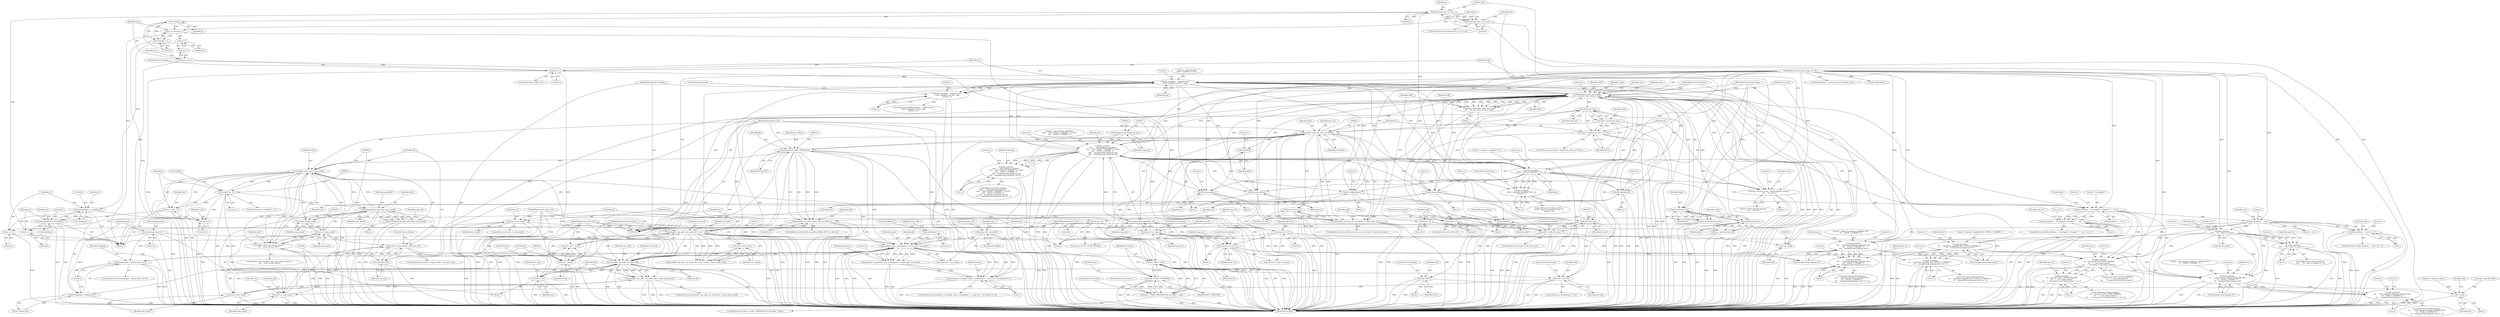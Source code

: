 digraph "0_file_445c8fb0ebff85195be94cd9f7e1df89cade5c7f_1@API" {
"1000435" [label="(Call,memcmp(\"gnu\", p, 3))"];
"1000425" [label="(Call,p += 4)"];
"1000419" [label="(Call,memcpy(&len, p, sizeof(len)))"];
"1000464" [label="(Call,memcpy(&len, p, sizeof(len)))"];
"1000462" [label="(Call,p++)"];
"1000453" [label="(Call,p += strlen(p) + 1)"];
"1000456" [label="(Call,strlen(p))"];
"1000435" [label="(Call,memcmp(\"gnu\", p, 3))"];
"1000412" [label="(Call,*p = cbuf + 1)"];
"1000405" [label="(Call,cbuf[0] == 'A')"];
"1000389" [label="(Call,read(fd, cbuf, (size_t)xcap_sizeof))"];
"1000356" [label="(Call,lseek(fd, xsh_offset, SEEK_SET))"];
"1000229" [label="(Call,pread(fd, xsh_addr, xsh_sizeof, off))"];
"1000195" [label="(Call,pread(fd, name, sizeof(name) - 1, name_off + xsh_name))"];
"1000165" [label="(Call,pread(fd, xsh_addr, xsh_sizeof, off + size * strtab))"];
"1000113" [label="(MethodParameterIn,int fd)"];
"1000147" [label="(Call,size != xsh_sizeof)"];
"1000116" [label="(MethodParameterIn,size_t size)"];
"1000114" [label="(MethodParameterIn,off_t off)"];
"1000171" [label="(Call,size * strtab)"];
"1000120" [label="(MethodParameterIn,int strtab)"];
"1000288" [label="(Call,pread(fd, nbuf, xsh_size, xsh_offset))"];
"1000273" [label="(Call,nbuf = malloc(xsh_size))"];
"1000275" [label="(Call,malloc(xsh_size))"];
"1000318" [label="(Call,donote(ms, nbuf, (size_t)noff,\n\t\t\t\t    xsh_size, clazz, swap, 4, flags))"];
"1000485" [label="(Call,file_printf(ms, \", unknown gnu\"\n\t\t\t\t\t\t\" capability tag %d\", tag))"];
"1000520" [label="(Call,file_printf(ms,\n\t\t\t\t\t    \", with unknown capability \"\n\t\t\t\t\t    \"0x%\" INT64_T_FORMAT \"x = 0x%\"\n\t\t\t\t\t    INT64_T_FORMAT \"x\",\n\t\t\t\t\t    (unsigned long long)xcap_tag,\n\t\t\t\t\t    (unsigned long long)xcap_val))"];
"1000443" [label="(Call,file_printf(ms,\n\t\t\t\t\t\t\", unknown capability %.3s\", p))"];
"1000110" [label="(MethodParameterIn,struct magic_set *ms)"];
"1000523" [label="(Call,(unsigned long long)xcap_tag)"];
"1000526" [label="(Call,(unsigned long long)xcap_val)"];
"1000513" [label="(Call,cap_sf1 |= xcap_val)"];
"1000141" [label="(Call,cap_sf1 = 0)"];
"1000508" [label="(Call,cap_hw1 |= xcap_val)"];
"1000137" [label="(Call,cap_hw1 = 0)"];
"1000479" [label="(Call,tag != 1)"];
"1000459" [label="(Call,tag = *p++)"];
"1000321" [label="(Call,(size_t)noff)"];
"1000310" [label="(Call,noff >= (off_t)xsh_size)"];
"1000330" [label="(Call,noff == 0)"];
"1000316" [label="(Call,noff = donote(ms, nbuf, (size_t)noff,\n\t\t\t\t    xsh_size, clazz, swap, 4, flags))"];
"1000304" [label="(Call,noff = 0)"];
"1000312" [label="(Call,(off_t)xsh_size)"];
"1000293" [label="(Call,(ssize_t)xsh_size)"];
"1000111" [label="(MethodParameterIn,int clazz)"];
"1000475" [label="(Call,getu32(swap, len))"];
"1000430" [label="(Call,getu32(swap, len))"];
"1000112" [label="(MethodParameterIn,int swap)"];
"1000118" [label="(MethodParameterIn,int *flags)"];
"1000383" [label="(Call,(off_t)xsh_size)"];
"1000261" [label="(Call,xsh_offset > fsize)"];
"1000258" [label="(Call,fsize != SIZE_UNKNOWN)"];
"1000117" [label="(MethodParameterIn,off_t fsize)"];
"1000213" [label="(Call,name[namesize] = '\0')"];
"1000198" [label="(Call,sizeof(name) - 1)"];
"1000183" [label="(Call,name_off = xsh_offset)"];
"1000234" [label="(Call,(ssize_t)xsh_sizeof)"];
"1000174" [label="(Call,(ssize_t)xsh_sizeof)"];
"1000243" [label="(Call,off += size)"];
"1000498" [label="(Call,memcpy(xcap_addr, cbuf, xcap_sizeof))"];
"1000395" [label="(Call,(ssize_t)xcap_sizeof)"];
"1000392" [label="(Call,(size_t)xcap_sizeof)"];
"1000434" [label="(Call,memcmp(\"gnu\", p, 3) != 0)"];
"1000208" [label="(Call,file_badread(ms))"];
"1000238" [label="(Call,file_badread(ms))"];
"1000279" [label="(Call,file_error(ms, errno, \"Cannot allocate memory\"\n \t\t\t\t    \" for note\"))"];
"1000297" [label="(Call,file_badread(ms))"];
"1000272" [label="(Call,(nbuf = malloc(xsh_size)) == NULL)"];
"1000582" [label="(Call,cdp = NULL)"];
"1000629" [label="(Call,++cdp)"];
"1000192" [label="(Call,(namesize = pread(fd, name, sizeof(name) - 1, name_off + xsh_name)) == -1)"];
"1000193" [label="(Call,namesize = pread(fd, name, sizeof(name) - 1, name_off + xsh_name))"];
"1000219" [label="(Call,strcmp(name, \".debug_info\") == 0)"];
"1000220" [label="(Call,strcmp(name, \".debug_info\"))"];
"1000228" [label="(Call,pread(fd, xsh_addr, xsh_sizeof, off) < (ssize_t)xsh_sizeof)"];
"1000257" [label="(Call,fsize != SIZE_UNKNOWN && xsh_offset > fsize)"];
"1000355" [label="(Call,lseek(fd, xsh_offset, SEEK_SET) == (off_t)-1)"];
"1000388" [label="(Call,read(fd, cbuf, (size_t)xcap_sizeof) !=\n\t\t\t\t    (ssize_t)xcap_sizeof)"];
"1000470" [label="(Call,p += 4)"];
"1000455" [label="(Call,strlen(p) + 1)"];
"1000414" [label="(Call,cbuf + 1)"];
"1000379" [label="(Call,(coff += xcap_sizeof) > (off_t)xsh_size)"];
"1000380" [label="(Call,coff += xcap_sizeof)"];
"1000496" [label="(Call,(void)memcpy(xcap_addr, cbuf, xcap_sizeof))"];
"1000287" [label="(Call,pread(fd, nbuf, xsh_size, xsh_offset) < (ssize_t)xsh_size)"];
"1000539" [label="(Call,coff = xsh_size)"];
"1000299" [label="(Call,free(nbuf))"];
"1000334" [label="(Call,free(nbuf))"];
"1000365" [label="(Call,file_badseek(ms))"];
"1000399" [label="(Call,file_badread(ms))"];
"1000428" [label="(Call,len = getu32(swap, len))"];
"1000473" [label="(Call,len = getu32(swap, len))"];
"1000484" [label="(Call,file_printf(ms, \", unknown gnu\"\n\t\t\t\t\t\t\" capability tag %d\", tag)\n\t\t\t\t\t\t== -1)"];
"1000519" [label="(Call,file_printf(ms,\n\t\t\t\t\t    \", with unknown capability \"\n\t\t\t\t\t    \"0x%\" INT64_T_FORMAT \"x = 0x%\"\n\t\t\t\t\t    INT64_T_FORMAT \"x\",\n\t\t\t\t\t    (unsigned long long)xcap_tag,\n\t\t\t\t\t    (unsigned long long)xcap_val) == -1)"];
"1000548" [label="(Call,file_printf(ms, \", %sstripped\", stripped ? \"\" : \"not \"))"];
"1000547" [label="(Call,file_printf(ms, \", %sstripped\", stripped ? \"\" : \"not \") == -1)"];
"1000588" [label="(Call,file_printf(ms, \", uses\"))"];
"1000587" [label="(Call,file_printf(ms, \", uses\") == -1)"];
"1000613" [label="(Call,file_printf(ms,\n\t\t\t\t\t    \" %s\", cdp->cd_name))"];
"1000612" [label="(Call,file_printf(ms,\n\t\t\t\t\t    \" %s\", cdp->cd_name) == -1)"];
"1000635" [label="(Call,file_printf(ms,\n\t\t\t\t    \" unknown hardware capability 0x%\"\n\t\t\t\t    INT64_T_FORMAT \"x\",\n\t\t\t\t    (unsigned long long)cap_hw1))"];
"1000634" [label="(Call,file_printf(ms,\n\t\t\t\t    \" unknown hardware capability 0x%\"\n\t\t\t\t    INT64_T_FORMAT \"x\",\n\t\t\t\t    (unsigned long long)cap_hw1) == -1)"];
"1000671" [label="(Call,file_printf(ms,\n\t\t\t    (cap_sf1 & SF1_SUNW_FPKNWN)\n\t\t\t    ? \", uses frame pointer\"\n\t\t\t    : \", not known to use frame pointer\"))"];
"1000670" [label="(Call,file_printf(ms,\n\t\t\t    (cap_sf1 & SF1_SUNW_FPKNWN)\n\t\t\t    ? \", uses frame pointer\"\n\t\t\t    : \", not known to use frame pointer\") == -1)"];
"1000691" [label="(Call,file_printf(ms,\n\t\t\t    \", with unknown software capability 0x%\"\n\t\t\t    INT64_T_FORMAT \"x\",\n\t\t\t    (unsigned long long)cap_sf1))"];
"1000690" [label="(Call,file_printf(ms,\n\t\t\t    \", with unknown software capability 0x%\"\n\t\t\t    INT64_T_FORMAT \"x\",\n\t\t\t    (unsigned long long)cap_sf1) == -1)"];
"1000650" [label="(Call,file_printf(ms,\n\t\t\t    \" hardware capability 0x%\" INT64_T_FORMAT \"x\",\n\t\t\t    (unsigned long long)cap_hw1))"];
"1000649" [label="(Call,file_printf(ms,\n\t\t\t    \" hardware capability 0x%\" INT64_T_FORMAT \"x\",\n\t\t\t    (unsigned long long)cap_hw1) == -1)"];
"1000442" [label="(Call,file_printf(ms,\n\t\t\t\t\t\t\", unknown capability %.3s\", p)\n\t\t\t\t\t\t== -1)"];
"1000498" [label="(Call,memcpy(xcap_addr, cbuf, xcap_sizeof))"];
"1000195" [label="(Call,pread(fd, name, sizeof(name) - 1, name_off + xsh_name))"];
"1000479" [label="(Call,tag != 1)"];
"1000110" [label="(MethodParameterIn,struct magic_set *ms)"];
"1000641" [label="(Call,-1)"];
"1000435" [label="(Call,memcmp(\"gnu\", p, 3))"];
"1000234" [label="(Call,(ssize_t)xsh_sizeof)"];
"1000489" [label="(Call,-1)"];
"1000314" [label="(Identifier,xsh_size)"];
"1000585" [label="(ControlStructure,break;)"];
"1000198" [label="(Call,sizeof(name) - 1)"];
"1000176" [label="(Identifier,xsh_sizeof)"];
"1000546" [label="(ControlStructure,if (file_printf(ms, \", %sstripped\", stripped ? \"\" : \"not \") == -1))"];
"1000355" [label="(Call,lseek(fd, xsh_offset, SEEK_SET) == (off_t)-1)"];
"1000587" [label="(Call,file_printf(ms, \", uses\") == -1)"];
"1000692" [label="(Identifier,ms)"];
"1000427" [label="(Literal,4)"];
"1000243" [label="(Call,off += size)"];
"1000534" [label="(ControlStructure,if (nbadcap++ > 2))"];
"1000549" [label="(Identifier,ms)"];
"1000463" [label="(Identifier,p)"];
"1000309" [label="(ControlStructure,if (noff >= (off_t)xsh_size))"];
"1000222" [label="(Literal,\".debug_info\")"];
"1000279" [label="(Call,file_error(ms, errno, \"Cannot allocate memory\"\n \t\t\t\t    \" for note\"))"];
"1000561" [label="(Identifier,cap_hw1)"];
"1000651" [label="(Identifier,ms)"];
"1000147" [label="(Call,size != xsh_sizeof)"];
"1000148" [label="(Identifier,size)"];
"1000690" [label="(Call,file_printf(ms,\n\t\t\t    \", with unknown software capability 0x%\"\n\t\t\t    INT64_T_FORMAT \"x\",\n\t\t\t    (unsigned long long)cap_sf1) == -1)"];
"1000510" [label="(Identifier,xcap_val)"];
"1000529" [label="(Call,-1)"];
"1000304" [label="(Call,noff = 0)"];
"1000286" [label="(ControlStructure,if (pread(fd, nbuf, xsh_size, xsh_offset) < (ssize_t)xsh_size))"];
"1000455" [label="(Call,strlen(p) + 1)"];
"1000652" [label="(Literal,\" hardware capability 0x%\" INT64_T_FORMAT \"x\")"];
"1000273" [label="(Call,nbuf = malloc(xsh_size))"];
"1000472" [label="(Literal,4)"];
"1000149" [label="(Identifier,xsh_sizeof)"];
"1000370" [label="(Call,coff = 0)"];
"1000392" [label="(Call,(size_t)xcap_sizeof)"];
"1000191" [label="(ControlStructure,if ((namesize = pread(fd, name, sizeof(name) - 1, name_off + xsh_name)) == -1))"];
"1000478" [label="(ControlStructure,if (tag != 1))"];
"1000277" [label="(Identifier,NULL)"];
"1000232" [label="(Identifier,xsh_sizeof)"];
"1000218" [label="(ControlStructure,if (strcmp(name, \".debug_info\") == 0))"];
"1000380" [label="(Call,coff += xcap_sizeof)"];
"1000164" [label="(Call,pread(fd, xsh_addr, xsh_sizeof, off + size * strtab) < (ssize_t)xsh_sizeof)"];
"1000672" [label="(Identifier,ms)"];
"1000324" [label="(Identifier,xsh_size)"];
"1000645" [label="(Literal,1)"];
"1000629" [label="(Call,++cdp)"];
"1000539" [label="(Call,coff = xsh_size)"];
"1000238" [label="(Call,file_badread(ms))"];
"1000420" [label="(Call,&len)"];
"1000369" [label="(Literal,1)"];
"1000184" [label="(Identifier,name_off)"];
"1000426" [label="(Identifier,p)"];
"1000416" [label="(Literal,1)"];
"1000453" [label="(Call,p += strlen(p) + 1)"];
"1000138" [label="(Identifier,cap_hw1)"];
"1000425" [label="(Call,p += 4)"];
"1000477" [label="(Identifier,len)"];
"1000381" [label="(Identifier,coff)"];
"1000590" [label="(Literal,\", uses\")"];
"1000185" [label="(Identifier,xsh_offset)"];
"1000354" [label="(ControlStructure,if (lseek(fd, xsh_offset, SEEK_SET) == (off_t)-1))"];
"1000556" [label="(Literal,1)"];
"1000541" [label="(Identifier,xsh_size)"];
"1000656" [label="(Call,-1)"];
"1000310" [label="(Call,noff >= (off_t)xsh_size)"];
"1000298" [label="(Identifier,ms)"];
"1000202" [label="(Call,name_off + xsh_name)"];
"1000566" [label="(Block,)"];
"1000550" [label="(Literal,\", %sstripped\")"];
"1000437" [label="(Identifier,p)"];
"1000205" [label="(Call,-1)"];
"1000605" [label="(Call,cap_hw1 & cdp->cd_mask)"];
"1000391" [label="(Identifier,cbuf)"];
"1000679" [label="(Call,-1)"];
"1000501" [label="(Identifier,xcap_sizeof)"];
"1000669" [label="(ControlStructure,if (file_printf(ms,\n\t\t\t    (cap_sf1 & SF1_SUNW_FPKNWN)\n\t\t\t    ? \", uses frame pointer\"\n\t\t\t    : \", not known to use frame pointer\") == -1))"];
"1000445" [label="(Literal,\", unknown capability %.3s\")"];
"1000704" [label="(MethodReturn,RET)"];
"1000257" [label="(Call,fsize != SIZE_UNKNOWN && xsh_offset > fsize)"];
"1000461" [label="(Call,*p++)"];
"1000385" [label="(Identifier,xsh_size)"];
"1000697" [label="(Call,-1)"];
"1000167" [label="(Identifier,xsh_addr)"];
"1000422" [label="(Identifier,p)"];
"1000431" [label="(Identifier,swap)"];
"1000225" [label="(Identifier,stripped)"];
"1000438" [label="(Literal,3)"];
"1000196" [label="(Identifier,fd)"];
"1000665" [label="(Call,cap_sf1 & SF1_SUNW_FPUSED)"];
"1000219" [label="(Call,strcmp(name, \".debug_info\") == 0)"];
"1000271" [label="(ControlStructure,if ((nbuf = malloc(xsh_size)) == NULL))"];
"1000194" [label="(Identifier,namesize)"];
"1000263" [label="(Identifier,fsize)"];
"1000603" [label="(Block,)"];
"1000388" [label="(Call,read(fd, cbuf, (size_t)xcap_sizeof) !=\n\t\t\t\t    (ssize_t)xcap_sizeof)"];
"1000436" [label="(Literal,\"gnu\")"];
"1000457" [label="(Identifier,p)"];
"1000458" [label="(Literal,1)"];
"1000397" [label="(Identifier,xcap_sizeof)"];
"1000262" [label="(Identifier,xsh_offset)"];
"1000275" [label="(Call,malloc(xsh_size))"];
"1000406" [label="(Call,cbuf[0])"];
"1000154" [label="(Identifier,ms)"];
"1000320" [label="(Identifier,nbuf)"];
"1000316" [label="(Call,noff = donote(ms, nbuf, (size_t)noff,\n\t\t\t\t    xsh_size, clazz, swap, 4, flags))"];
"1000530" [label="(Literal,1)"];
"1000551" [label="(Call,stripped ? \"\" : \"not \")"];
"1000331" [label="(Identifier,noff)"];
"1000509" [label="(Identifier,cap_hw1)"];
"1000496" [label="(Call,(void)memcpy(xcap_addr, cbuf, xcap_sizeof))"];
"1000360" [label="(Call,(off_t)-1)"];
"1000508" [label="(Call,cap_hw1 |= xcap_val)"];
"1000522" [label="(Literal,\", with unknown capability \"\n\t\t\t\t\t    \"0x%\" INT64_T_FORMAT \"x = 0x%\"\n\t\t\t\t\t    INT64_T_FORMAT \"x\")"];
"1000326" [label="(Identifier,swap)"];
"1000433" [label="(ControlStructure,if (memcmp(\"gnu\", p, 3) != 0))"];
"1000623" [label="(Literal,1)"];
"1000359" [label="(Identifier,SEEK_SET)"];
"1000168" [label="(Identifier,xsh_sizeof)"];
"1000673" [label="(Call,(cap_sf1 & SF1_SUNW_FPKNWN)\n\t\t\t    ? \", uses frame pointer\"\n\t\t\t    : \", not known to use frame pointer\")"];
"1000220" [label="(Call,strcmp(name, \".debug_info\"))"];
"1000474" [label="(Identifier,len)"];
"1000533" [label="(Literal,1)"];
"1000227" [label="(ControlStructure,if (pread(fd, xsh_addr, xsh_sizeof, off) < (ssize_t)xsh_sizeof))"];
"1000526" [label="(Call,(unsigned long long)xcap_val)"];
"1000315" [label="(ControlStructure,break;)"];
"1000514" [label="(Identifier,cap_sf1)"];
"1000139" [label="(Literal,0)"];
"1000620" [label="(Literal,1)"];
"1000203" [label="(Identifier,name_off)"];
"1000297" [label="(Call,file_badread(ms))"];
"1000612" [label="(Call,file_printf(ms,\n\t\t\t\t\t    \" %s\", cdp->cd_name) == -1)"];
"1000685" [label="(Identifier,cap_sf1)"];
"1000192" [label="(Call,(namesize = pread(fd, name, sizeof(name) - 1, name_off + xsh_name)) == -1)"];
"1000332" [label="(Literal,0)"];
"1000614" [label="(Identifier,ms)"];
"1000153" [label="(Call,file_printf(ms, \", corrupted section header size\"))"];
"1000611" [label="(ControlStructure,if (file_printf(ms,\n\t\t\t\t\t    \" %s\", cdp->cd_name) == -1))"];
"1000282" [label="(Literal,\"Cannot allocate memory\"\n \t\t\t\t    \" for note\")"];
"1000475" [label="(Call,getu32(swap, len))"];
"1000582" [label="(Call,cdp = NULL)"];
"1000494" [label="(ControlStructure,break;)"];
"1000266" [label="(ControlStructure,break;)"];
"1000483" [label="(ControlStructure,if (file_printf(ms, \", unknown gnu\"\n\t\t\t\t\t\t\" capability tag %d\", tag)\n\t\t\t\t\t\t== -1))"];
"1000308" [label="(Block,)"];
"1000214" [label="(Call,name[namesize])"];
"1000410" [label="(Block,)"];
"1000117" [label="(MethodParameterIn,off_t fsize)"];
"1000166" [label="(Identifier,fd)"];
"1000523" [label="(Call,(unsigned long long)xcap_tag)"];
"1000300" [label="(Identifier,nbuf)"];
"1000379" [label="(Call,(coff += xcap_sizeof) > (off_t)xsh_size)"];
"1000208" [label="(Call,file_badread(ms))"];
"1000428" [label="(Call,len = getu32(swap, len))"];
"1000330" [label="(Call,noff == 0)"];
"1000394" [label="(Identifier,xcap_sizeof)"];
"1000670" [label="(Call,file_printf(ms,\n\t\t\t    (cap_sf1 & SF1_SUNW_FPKNWN)\n\t\t\t    ? \", uses frame pointer\"\n\t\t\t    : \", not known to use frame pointer\") == -1)"];
"1000114" [label="(MethodParameterIn,off_t off)"];
"1000336" [label="(ControlStructure,break;)"];
"1000303" [label="(Literal,1)"];
"1000515" [label="(Identifier,xcap_val)"];
"1000642" [label="(Literal,1)"];
"1000452" [label="(ControlStructure,break;)"];
"1000454" [label="(Identifier,p)"];
"1000174" [label="(Call,(ssize_t)xsh_sizeof)"];
"1000660" [label="(Literal,1)"];
"1000448" [label="(Literal,1)"];
"1000680" [label="(Literal,1)"];
"1000366" [label="(Identifier,ms)"];
"1000173" [label="(Identifier,strtab)"];
"1000287" [label="(Call,pread(fd, nbuf, xsh_size, xsh_offset) < (ssize_t)xsh_size)"];
"1000400" [label="(Identifier,ms)"];
"1000414" [label="(Call,cbuf + 1)"];
"1000583" [label="(Identifier,cdp)"];
"1000276" [label="(Identifier,xsh_size)"];
"1000633" [label="(ControlStructure,if (file_printf(ms,\n\t\t\t\t    \" unknown hardware capability 0x%\"\n\t\t\t\t    INT64_T_FORMAT \"x\",\n\t\t\t\t    (unsigned long long)cap_hw1) == -1))"];
"1000172" [label="(Identifier,size)"];
"1000430" [label="(Call,getu32(swap, len))"];
"1000615" [label="(Literal,\" %s\")"];
"1000649" [label="(Call,file_printf(ms,\n\t\t\t    \" hardware capability 0x%\" INT64_T_FORMAT \"x\",\n\t\t\t    (unsigned long long)cap_hw1) == -1)"];
"1000116" [label="(MethodParameterIn,size_t size)"];
"1000334" [label="(Call,free(nbuf))"];
"1000407" [label="(Identifier,cbuf)"];
"1000212" [label="(Literal,1)"];
"1000490" [label="(Literal,1)"];
"1000689" [label="(ControlStructure,if (file_printf(ms,\n\t\t\t    \", with unknown software capability 0x%\"\n\t\t\t    INT64_T_FORMAT \"x\",\n\t\t\t    (unsigned long long)cap_sf1) == -1))"];
"1000485" [label="(Call,file_printf(ms, \", unknown gnu\"\n\t\t\t\t\t\t\" capability tag %d\", tag))"];
"1000311" [label="(Identifier,noff)"];
"1000595" [label="(Literal,1)"];
"1000446" [label="(Identifier,p)"];
"1000559" [label="(Literal,1)"];
"1000193" [label="(Call,namesize = pread(fd, name, sizeof(name) - 1, name_off + xsh_name))"];
"1000588" [label="(Call,file_printf(ms, \", uses\"))"];
"1000520" [label="(Call,file_printf(ms,\n\t\t\t\t\t    \", with unknown capability \"\n\t\t\t\t\t    \"0x%\" INT64_T_FORMAT \"x = 0x%\"\n\t\t\t\t\t    INT64_T_FORMAT \"x\",\n\t\t\t\t\t    (unsigned long long)xcap_tag,\n\t\t\t\t\t    (unsigned long long)xcap_val))"];
"1000434" [label="(Call,memcmp(\"gnu\", p, 3) != 0)"];
"1000636" [label="(Identifier,ms)"];
"1000239" [label="(Identifier,ms)"];
"1000319" [label="(Identifier,ms)"];
"1000429" [label="(Identifier,len)"];
"1000503" [label="(Identifier,xcap_tag)"];
"1000111" [label="(MethodParameterIn,int clazz)"];
"1000269" [label="(Block,)"];
"1000456" [label="(Call,strlen(p))"];
"1000441" [label="(ControlStructure,if (file_printf(ms,\n\t\t\t\t\t\t\", unknown capability %.3s\", p)\n\t\t\t\t\t\t== -1))"];
"1000484" [label="(Call,file_printf(ms, \", unknown gnu\"\n\t\t\t\t\t\t\" capability tag %d\", tag)\n\t\t\t\t\t\t== -1)"];
"1000295" [label="(Identifier,xsh_size)"];
"1000333" [label="(ControlStructure,break;)"];
"1000278" [label="(Block,)"];
"1000383" [label="(Call,(off_t)xsh_size)"];
"1000481" [label="(Literal,1)"];
"1000650" [label="(Call,file_printf(ms,\n\t\t\t    \" hardware capability 0x%\" INT64_T_FORMAT \"x\",\n\t\t\t    (unsigned long long)cap_hw1))"];
"1000555" [label="(Call,-1)"];
"1000206" [label="(Literal,1)"];
"1000597" [label="(Identifier,cdp)"];
"1000228" [label="(Call,pread(fd, xsh_addr, xsh_sizeof, off) < (ssize_t)xsh_sizeof)"];
"1000236" [label="(Identifier,xsh_sizeof)"];
"1000451" [label="(Literal,1)"];
"1000701" [label="(Literal,1)"];
"1000473" [label="(Call,len = getu32(swap, len))"];
"1000335" [label="(Identifier,nbuf)"];
"1000274" [label="(Identifier,nbuf)"];
"1000112" [label="(MethodParameterIn,int swap)"];
"1000221" [label="(Identifier,name)"];
"1000325" [label="(Identifier,clazz)"];
"1000209" [label="(Identifier,ms)"];
"1000197" [label="(Identifier,name)"];
"1000662" [label="(Identifier,cap_sf1)"];
"1000468" [label="(Call,sizeof(len))"];
"1000244" [label="(Identifier,off)"];
"1000229" [label="(Call,pread(fd, xsh_addr, xsh_sizeof, off))"];
"1000487" [label="(Literal,\", unknown gnu\"\n\t\t\t\t\t\t\" capability tag %d\")"];
"1000405" [label="(Call,cbuf[0] == 'A')"];
"1000398" [label="(Block,)"];
"1000625" [label="(Identifier,cap_hw1)"];
"1000272" [label="(Call,(nbuf = malloc(xsh_size)) == NULL)"];
"1000601" [label="(Identifier,cdp)"];
"1000389" [label="(Call,read(fd, cbuf, (size_t)xcap_sizeof))"];
"1000190" [label="(Block,)"];
"1000258" [label="(Call,fsize != SIZE_UNKNOWN)"];
"1000223" [label="(Literal,0)"];
"1000413" [label="(Identifier,p)"];
"1000693" [label="(Literal,\", with unknown software capability 0x%\"\n\t\t\t    INT64_T_FORMAT \"x\")"];
"1000495" [label="(ControlStructure,break;)"];
"1000183" [label="(Call,name_off = xsh_offset)"];
"1000329" [label="(ControlStructure,if (noff == 0))"];
"1000296" [label="(Block,)"];
"1000290" [label="(Identifier,nbuf)"];
"1000525" [label="(Identifier,xcap_tag)"];
"1000201" [label="(Literal,1)"];
"1000399" [label="(Call,file_badread(ms))"];
"1000299" [label="(Call,free(nbuf))"];
"1000657" [label="(Literal,1)"];
"1000259" [label="(Identifier,fsize)"];
"1000199" [label="(Call,sizeof(name))"];
"1000390" [label="(Identifier,fd)"];
"1000586" [label="(ControlStructure,if (file_printf(ms, \", uses\") == -1))"];
"1000493" [label="(Literal,1)"];
"1000648" [label="(ControlStructure,if (file_printf(ms,\n\t\t\t    \" hardware capability 0x%\" INT64_T_FORMAT \"x\",\n\t\t\t    (unsigned long long)cap_hw1) == -1))"];
"1000591" [label="(Call,-1)"];
"1000540" [label="(Identifier,coff)"];
"1000213" [label="(Call,name[namesize] = '\0')"];
"1000217" [label="(Literal,'\0')"];
"1000141" [label="(Call,cap_sf1 = 0)"];
"1000637" [label="(Literal,\" unknown hardware capability 0x%\"\n\t\t\t\t    INT64_T_FORMAT \"x\")"];
"1000364" [label="(Block,)"];
"1000288" [label="(Call,pread(fd, nbuf, xsh_size, xsh_offset))"];
"1000547" [label="(Call,file_printf(ms, \", %sstripped\", stripped ? \"\" : \"not \") == -1)"];
"1000519" [label="(Call,file_printf(ms,\n\t\t\t\t\t    \", with unknown capability \"\n\t\t\t\t\t    \"0x%\" INT64_T_FORMAT \"x = 0x%\"\n\t\t\t\t\t    INT64_T_FORMAT \"x\",\n\t\t\t\t\t    (unsigned long long)xcap_tag,\n\t\t\t\t\t    (unsigned long long)xcap_val) == -1)"];
"1000443" [label="(Call,file_printf(ms,\n\t\t\t\t\t\t\", unknown capability %.3s\", p))"];
"1000382" [label="(Identifier,xcap_sizeof)"];
"1000281" [label="(Identifier,errno)"];
"1000113" [label="(MethodParameterIn,int fd)"];
"1000178" [label="(Call,file_badread(ms))"];
"1000653" [label="(Call,(unsigned long long)cap_hw1)"];
"1000242" [label="(Literal,1)"];
"1000215" [label="(Identifier,name)"];
"1000378" [label="(ControlStructure,if ((coff += xcap_sizeof) > (off_t)xsh_size))"];
"1000137" [label="(Call,cap_hw1 = 0)"];
"1000423" [label="(Call,sizeof(len))"];
"1000528" [label="(Identifier,xcap_val)"];
"1000260" [label="(Identifier,SIZE_UNKNOWN)"];
"1000634" [label="(Call,file_printf(ms,\n\t\t\t\t    \" unknown hardware capability 0x%\"\n\t\t\t\t    INT64_T_FORMAT \"x\",\n\t\t\t\t    (unsigned long long)cap_hw1) == -1)"];
"1000694" [label="(Call,(unsigned long long)cap_sf1)"];
"1000419" [label="(Call,memcpy(&len, p, sizeof(len)))"];
"1000280" [label="(Identifier,ms)"];
"1000504" [label="(Block,)"];
"1000403" [label="(Literal,1)"];
"1000421" [label="(Identifier,len)"];
"1000321" [label="(Call,(size_t)noff)"];
"1000256" [label="(ControlStructure,if (fsize != SIZE_UNKNOWN && xsh_offset > fsize))"];
"1000285" [label="(Literal,1)"];
"1000387" [label="(ControlStructure,if (read(fd, cbuf, (size_t)xcap_sizeof) !=\n\t\t\t\t    (ssize_t)xcap_sizeof))"];
"1000447" [label="(Call,-1)"];
"1000165" [label="(Call,pread(fd, xsh_addr, xsh_sizeof, off + size * strtab))"];
"1000683" [label="(Literal,1)"];
"1000247" [label="(Identifier,xsh_type)"];
"1000207" [label="(Block,)"];
"1000289" [label="(Identifier,fd)"];
"1000121" [label="(Block,)"];
"1000616" [label="(Call,cdp->cd_name)"];
"1000476" [label="(Identifier,swap)"];
"1000584" [label="(Identifier,NULL)"];
"1000486" [label="(Identifier,ms)"];
"1000467" [label="(Identifier,p)"];
"1000439" [label="(Literal,0)"];
"1000442" [label="(Call,file_printf(ms,\n\t\t\t\t\t\t\", unknown capability %.3s\", p)\n\t\t\t\t\t\t== -1)"];
"1000516" [label="(ControlStructure,break;)"];
"1000415" [label="(Identifier,cbuf)"];
"1000146" [label="(ControlStructure,if (size != xsh_sizeof))"];
"1000357" [label="(Identifier,fd)"];
"1000356" [label="(Call,lseek(fd, xsh_offset, SEEK_SET))"];
"1000619" [label="(Call,-1)"];
"1000548" [label="(Call,file_printf(ms, \", %sstripped\", stripped ? \"\" : \"not \"))"];
"1000312" [label="(Call,(off_t)xsh_size)"];
"1000374" [label="(Block,)"];
"1000592" [label="(Literal,1)"];
"1000480" [label="(Identifier,tag)"];
"1000432" [label="(Identifier,len)"];
"1000328" [label="(Identifier,flags)"];
"1000488" [label="(Identifier,tag)"];
"1000613" [label="(Call,file_printf(ms,\n\t\t\t\t\t    \" %s\", cdp->cd_name))"];
"1000327" [label="(Literal,4)"];
"1000511" [label="(ControlStructure,break;)"];
"1000513" [label="(Call,cap_sf1 |= xcap_val)"];
"1000318" [label="(Call,donote(ms, nbuf, (size_t)noff,\n\t\t\t\t    xsh_size, clazz, swap, 4, flags))"];
"1000230" [label="(Identifier,fd)"];
"1000187" [label="(Identifier,num)"];
"1000703" [label="(Literal,0)"];
"1000233" [label="(Identifier,off)"];
"1000698" [label="(Literal,1)"];
"1000305" [label="(Identifier,noff)"];
"1000542" [label="(ControlStructure,break;)"];
"1000292" [label="(Identifier,xsh_offset)"];
"1000358" [label="(Identifier,xsh_offset)"];
"1000365" [label="(Call,file_badseek(ms))"];
"1000245" [label="(Identifier,size)"];
"1000171" [label="(Call,size * strtab)"];
"1000371" [label="(Identifier,coff)"];
"1000118" [label="(MethodParameterIn,int *flags)"];
"1000577" [label="(Call,cdp = cap_desc_386)"];
"1000465" [label="(Call,&len)"];
"1000261" [label="(Call,xsh_offset > fsize)"];
"1000470" [label="(Call,p += 4)"];
"1000630" [label="(Identifier,cdp)"];
"1000471" [label="(Identifier,p)"];
"1000120" [label="(MethodParameterIn,int strtab)"];
"1000500" [label="(Identifier,cbuf)"];
"1000638" [label="(Call,(unsigned long long)cap_hw1)"];
"1000143" [label="(Literal,0)"];
"1000409" [label="(Literal,'A')"];
"1000293" [label="(Call,(ssize_t)xsh_size)"];
"1000521" [label="(Identifier,ms)"];
"1000570" [label="(Call,cdp = cap_desc_sparc)"];
"1000306" [label="(Literal,0)"];
"1000444" [label="(Identifier,ms)"];
"1000464" [label="(Call,memcpy(&len, p, sizeof(len)))"];
"1000317" [label="(Identifier,noff)"];
"1000589" [label="(Identifier,ms)"];
"1000231" [label="(Identifier,xsh_addr)"];
"1000462" [label="(Call,p++)"];
"1000671" [label="(Call,file_printf(ms,\n\t\t\t    (cap_sf1 & SF1_SUNW_FPKNWN)\n\t\t\t    ? \", uses frame pointer\"\n\t\t\t    : \", not known to use frame pointer\"))"];
"1000291" [label="(Identifier,xsh_size)"];
"1000459" [label="(Call,tag = *p++)"];
"1000265" [label="(ControlStructure,continue;)"];
"1000412" [label="(Call,*p = cbuf + 1)"];
"1000169" [label="(Call,off + size * strtab)"];
"1000395" [label="(Call,(ssize_t)xcap_sizeof)"];
"1000404" [label="(ControlStructure,if (cbuf[0] == 'A'))"];
"1000386" [label="(ControlStructure,break;)"];
"1000323" [label="(Identifier,noff)"];
"1000466" [label="(Identifier,len)"];
"1000237" [label="(Block,)"];
"1000635" [label="(Call,file_printf(ms,\n\t\t\t\t    \" unknown hardware capability 0x%\"\n\t\t\t\t    INT64_T_FORMAT \"x\",\n\t\t\t\t    (unsigned long long)cap_hw1))"];
"1000691" [label="(Call,file_printf(ms,\n\t\t\t    \", with unknown software capability 0x%\"\n\t\t\t    INT64_T_FORMAT \"x\",\n\t\t\t    (unsigned long long)cap_sf1))"];
"1000142" [label="(Identifier,cap_sf1)"];
"1000518" [label="(ControlStructure,if (file_printf(ms,\n\t\t\t\t\t    \", with unknown capability \"\n\t\t\t\t\t    \"0x%\" INT64_T_FORMAT \"x = 0x%\"\n\t\t\t\t\t    INT64_T_FORMAT \"x\",\n\t\t\t\t\t    (unsigned long long)xcap_tag,\n\t\t\t\t\t    (unsigned long long)xcap_val) == -1))"];
"1000537" [label="(Identifier,nbadcap)"];
"1000460" [label="(Identifier,tag)"];
"1000499" [label="(Identifier,xcap_addr)"];
"1000435" -> "1000434"  [label="AST: "];
"1000435" -> "1000438"  [label="CFG: "];
"1000436" -> "1000435"  [label="AST: "];
"1000437" -> "1000435"  [label="AST: "];
"1000438" -> "1000435"  [label="AST: "];
"1000439" -> "1000435"  [label="CFG: "];
"1000435" -> "1000434"  [label="DDG: "];
"1000435" -> "1000434"  [label="DDG: "];
"1000435" -> "1000434"  [label="DDG: "];
"1000425" -> "1000435"  [label="DDG: "];
"1000435" -> "1000443"  [label="DDG: "];
"1000435" -> "1000456"  [label="DDG: "];
"1000425" -> "1000410"  [label="AST: "];
"1000425" -> "1000427"  [label="CFG: "];
"1000426" -> "1000425"  [label="AST: "];
"1000427" -> "1000425"  [label="AST: "];
"1000429" -> "1000425"  [label="CFG: "];
"1000419" -> "1000425"  [label="DDG: "];
"1000419" -> "1000410"  [label="AST: "];
"1000419" -> "1000423"  [label="CFG: "];
"1000420" -> "1000419"  [label="AST: "];
"1000422" -> "1000419"  [label="AST: "];
"1000423" -> "1000419"  [label="AST: "];
"1000426" -> "1000419"  [label="CFG: "];
"1000419" -> "1000704"  [label="DDG: "];
"1000419" -> "1000704"  [label="DDG: "];
"1000464" -> "1000419"  [label="DDG: "];
"1000412" -> "1000419"  [label="DDG: "];
"1000419" -> "1000464"  [label="DDG: "];
"1000464" -> "1000410"  [label="AST: "];
"1000464" -> "1000468"  [label="CFG: "];
"1000465" -> "1000464"  [label="AST: "];
"1000467" -> "1000464"  [label="AST: "];
"1000468" -> "1000464"  [label="AST: "];
"1000471" -> "1000464"  [label="CFG: "];
"1000464" -> "1000704"  [label="DDG: "];
"1000464" -> "1000704"  [label="DDG: "];
"1000462" -> "1000464"  [label="DDG: "];
"1000464" -> "1000470"  [label="DDG: "];
"1000462" -> "1000461"  [label="AST: "];
"1000462" -> "1000463"  [label="CFG: "];
"1000463" -> "1000462"  [label="AST: "];
"1000461" -> "1000462"  [label="CFG: "];
"1000453" -> "1000462"  [label="DDG: "];
"1000453" -> "1000410"  [label="AST: "];
"1000453" -> "1000455"  [label="CFG: "];
"1000454" -> "1000453"  [label="AST: "];
"1000455" -> "1000453"  [label="AST: "];
"1000460" -> "1000453"  [label="CFG: "];
"1000453" -> "1000704"  [label="DDG: "];
"1000456" -> "1000453"  [label="DDG: "];
"1000456" -> "1000455"  [label="AST: "];
"1000456" -> "1000457"  [label="CFG: "];
"1000457" -> "1000456"  [label="AST: "];
"1000458" -> "1000456"  [label="CFG: "];
"1000456" -> "1000455"  [label="DDG: "];
"1000412" -> "1000410"  [label="AST: "];
"1000412" -> "1000414"  [label="CFG: "];
"1000413" -> "1000412"  [label="AST: "];
"1000414" -> "1000412"  [label="AST: "];
"1000421" -> "1000412"  [label="CFG: "];
"1000412" -> "1000704"  [label="DDG: "];
"1000405" -> "1000412"  [label="DDG: "];
"1000389" -> "1000412"  [label="DDG: "];
"1000405" -> "1000404"  [label="AST: "];
"1000405" -> "1000409"  [label="CFG: "];
"1000406" -> "1000405"  [label="AST: "];
"1000409" -> "1000405"  [label="AST: "];
"1000413" -> "1000405"  [label="CFG: "];
"1000497" -> "1000405"  [label="CFG: "];
"1000405" -> "1000704"  [label="DDG: "];
"1000405" -> "1000704"  [label="DDG: "];
"1000405" -> "1000389"  [label="DDG: "];
"1000389" -> "1000405"  [label="DDG: "];
"1000405" -> "1000414"  [label="DDG: "];
"1000405" -> "1000498"  [label="DDG: "];
"1000389" -> "1000388"  [label="AST: "];
"1000389" -> "1000392"  [label="CFG: "];
"1000390" -> "1000389"  [label="AST: "];
"1000391" -> "1000389"  [label="AST: "];
"1000392" -> "1000389"  [label="AST: "];
"1000396" -> "1000389"  [label="CFG: "];
"1000389" -> "1000704"  [label="DDG: "];
"1000389" -> "1000704"  [label="DDG: "];
"1000389" -> "1000704"  [label="DDG: "];
"1000389" -> "1000195"  [label="DDG: "];
"1000389" -> "1000388"  [label="DDG: "];
"1000389" -> "1000388"  [label="DDG: "];
"1000389" -> "1000388"  [label="DDG: "];
"1000356" -> "1000389"  [label="DDG: "];
"1000229" -> "1000389"  [label="DDG: "];
"1000113" -> "1000389"  [label="DDG: "];
"1000498" -> "1000389"  [label="DDG: "];
"1000392" -> "1000389"  [label="DDG: "];
"1000389" -> "1000414"  [label="DDG: "];
"1000389" -> "1000498"  [label="DDG: "];
"1000356" -> "1000355"  [label="AST: "];
"1000356" -> "1000359"  [label="CFG: "];
"1000357" -> "1000356"  [label="AST: "];
"1000358" -> "1000356"  [label="AST: "];
"1000359" -> "1000356"  [label="AST: "];
"1000361" -> "1000356"  [label="CFG: "];
"1000356" -> "1000704"  [label="DDG: "];
"1000356" -> "1000704"  [label="DDG: "];
"1000356" -> "1000704"  [label="DDG: "];
"1000356" -> "1000195"  [label="DDG: "];
"1000356" -> "1000261"  [label="DDG: "];
"1000356" -> "1000288"  [label="DDG: "];
"1000356" -> "1000355"  [label="DDG: "];
"1000356" -> "1000355"  [label="DDG: "];
"1000356" -> "1000355"  [label="DDG: "];
"1000229" -> "1000356"  [label="DDG: "];
"1000113" -> "1000356"  [label="DDG: "];
"1000288" -> "1000356"  [label="DDG: "];
"1000261" -> "1000356"  [label="DDG: "];
"1000229" -> "1000228"  [label="AST: "];
"1000229" -> "1000233"  [label="CFG: "];
"1000230" -> "1000229"  [label="AST: "];
"1000231" -> "1000229"  [label="AST: "];
"1000232" -> "1000229"  [label="AST: "];
"1000233" -> "1000229"  [label="AST: "];
"1000235" -> "1000229"  [label="CFG: "];
"1000229" -> "1000704"  [label="DDG: "];
"1000229" -> "1000704"  [label="DDG: "];
"1000229" -> "1000704"  [label="DDG: "];
"1000229" -> "1000195"  [label="DDG: "];
"1000229" -> "1000228"  [label="DDG: "];
"1000229" -> "1000228"  [label="DDG: "];
"1000229" -> "1000228"  [label="DDG: "];
"1000229" -> "1000228"  [label="DDG: "];
"1000195" -> "1000229"  [label="DDG: "];
"1000113" -> "1000229"  [label="DDG: "];
"1000165" -> "1000229"  [label="DDG: "];
"1000234" -> "1000229"  [label="DDG: "];
"1000174" -> "1000229"  [label="DDG: "];
"1000243" -> "1000229"  [label="DDG: "];
"1000114" -> "1000229"  [label="DDG: "];
"1000229" -> "1000234"  [label="DDG: "];
"1000229" -> "1000243"  [label="DDG: "];
"1000229" -> "1000288"  [label="DDG: "];
"1000195" -> "1000193"  [label="AST: "];
"1000195" -> "1000202"  [label="CFG: "];
"1000196" -> "1000195"  [label="AST: "];
"1000197" -> "1000195"  [label="AST: "];
"1000198" -> "1000195"  [label="AST: "];
"1000202" -> "1000195"  [label="AST: "];
"1000193" -> "1000195"  [label="CFG: "];
"1000195" -> "1000704"  [label="DDG: "];
"1000195" -> "1000704"  [label="DDG: "];
"1000195" -> "1000704"  [label="DDG: "];
"1000195" -> "1000704"  [label="DDG: "];
"1000195" -> "1000192"  [label="DDG: "];
"1000195" -> "1000192"  [label="DDG: "];
"1000195" -> "1000192"  [label="DDG: "];
"1000195" -> "1000192"  [label="DDG: "];
"1000195" -> "1000193"  [label="DDG: "];
"1000195" -> "1000193"  [label="DDG: "];
"1000195" -> "1000193"  [label="DDG: "];
"1000195" -> "1000193"  [label="DDG: "];
"1000165" -> "1000195"  [label="DDG: "];
"1000288" -> "1000195"  [label="DDG: "];
"1000113" -> "1000195"  [label="DDG: "];
"1000213" -> "1000195"  [label="DDG: "];
"1000198" -> "1000195"  [label="DDG: "];
"1000183" -> "1000195"  [label="DDG: "];
"1000195" -> "1000219"  [label="DDG: "];
"1000195" -> "1000220"  [label="DDG: "];
"1000165" -> "1000164"  [label="AST: "];
"1000165" -> "1000169"  [label="CFG: "];
"1000166" -> "1000165"  [label="AST: "];
"1000167" -> "1000165"  [label="AST: "];
"1000168" -> "1000165"  [label="AST: "];
"1000169" -> "1000165"  [label="AST: "];
"1000175" -> "1000165"  [label="CFG: "];
"1000165" -> "1000704"  [label="DDG: "];
"1000165" -> "1000704"  [label="DDG: "];
"1000165" -> "1000704"  [label="DDG: "];
"1000165" -> "1000164"  [label="DDG: "];
"1000165" -> "1000164"  [label="DDG: "];
"1000165" -> "1000164"  [label="DDG: "];
"1000165" -> "1000164"  [label="DDG: "];
"1000113" -> "1000165"  [label="DDG: "];
"1000147" -> "1000165"  [label="DDG: "];
"1000114" -> "1000165"  [label="DDG: "];
"1000171" -> "1000165"  [label="DDG: "];
"1000171" -> "1000165"  [label="DDG: "];
"1000165" -> "1000174"  [label="DDG: "];
"1000113" -> "1000109"  [label="AST: "];
"1000113" -> "1000704"  [label="DDG: "];
"1000113" -> "1000288"  [label="DDG: "];
"1000147" -> "1000146"  [label="AST: "];
"1000147" -> "1000149"  [label="CFG: "];
"1000148" -> "1000147"  [label="AST: "];
"1000149" -> "1000147"  [label="AST: "];
"1000154" -> "1000147"  [label="CFG: "];
"1000166" -> "1000147"  [label="CFG: "];
"1000147" -> "1000704"  [label="DDG: "];
"1000147" -> "1000704"  [label="DDG: "];
"1000147" -> "1000704"  [label="DDG: "];
"1000116" -> "1000147"  [label="DDG: "];
"1000147" -> "1000171"  [label="DDG: "];
"1000116" -> "1000109"  [label="AST: "];
"1000116" -> "1000704"  [label="DDG: "];
"1000116" -> "1000171"  [label="DDG: "];
"1000116" -> "1000243"  [label="DDG: "];
"1000114" -> "1000109"  [label="AST: "];
"1000114" -> "1000704"  [label="DDG: "];
"1000114" -> "1000169"  [label="DDG: "];
"1000114" -> "1000243"  [label="DDG: "];
"1000171" -> "1000169"  [label="AST: "];
"1000171" -> "1000173"  [label="CFG: "];
"1000172" -> "1000171"  [label="AST: "];
"1000173" -> "1000171"  [label="AST: "];
"1000169" -> "1000171"  [label="CFG: "];
"1000171" -> "1000704"  [label="DDG: "];
"1000171" -> "1000704"  [label="DDG: "];
"1000171" -> "1000169"  [label="DDG: "];
"1000171" -> "1000169"  [label="DDG: "];
"1000120" -> "1000171"  [label="DDG: "];
"1000171" -> "1000243"  [label="DDG: "];
"1000120" -> "1000109"  [label="AST: "];
"1000120" -> "1000704"  [label="DDG: "];
"1000288" -> "1000287"  [label="AST: "];
"1000288" -> "1000292"  [label="CFG: "];
"1000289" -> "1000288"  [label="AST: "];
"1000290" -> "1000288"  [label="AST: "];
"1000291" -> "1000288"  [label="AST: "];
"1000292" -> "1000288"  [label="AST: "];
"1000294" -> "1000288"  [label="CFG: "];
"1000288" -> "1000704"  [label="DDG: "];
"1000288" -> "1000704"  [label="DDG: "];
"1000288" -> "1000704"  [label="DDG: "];
"1000288" -> "1000261"  [label="DDG: "];
"1000288" -> "1000287"  [label="DDG: "];
"1000288" -> "1000287"  [label="DDG: "];
"1000288" -> "1000287"  [label="DDG: "];
"1000288" -> "1000287"  [label="DDG: "];
"1000273" -> "1000288"  [label="DDG: "];
"1000275" -> "1000288"  [label="DDG: "];
"1000261" -> "1000288"  [label="DDG: "];
"1000288" -> "1000293"  [label="DDG: "];
"1000288" -> "1000299"  [label="DDG: "];
"1000288" -> "1000318"  [label="DDG: "];
"1000288" -> "1000334"  [label="DDG: "];
"1000273" -> "1000272"  [label="AST: "];
"1000273" -> "1000275"  [label="CFG: "];
"1000274" -> "1000273"  [label="AST: "];
"1000275" -> "1000273"  [label="AST: "];
"1000277" -> "1000273"  [label="CFG: "];
"1000273" -> "1000704"  [label="DDG: "];
"1000273" -> "1000704"  [label="DDG: "];
"1000273" -> "1000272"  [label="DDG: "];
"1000275" -> "1000273"  [label="DDG: "];
"1000275" -> "1000276"  [label="CFG: "];
"1000276" -> "1000275"  [label="AST: "];
"1000275" -> "1000704"  [label="DDG: "];
"1000275" -> "1000272"  [label="DDG: "];
"1000318" -> "1000275"  [label="DDG: "];
"1000312" -> "1000275"  [label="DDG: "];
"1000383" -> "1000275"  [label="DDG: "];
"1000318" -> "1000316"  [label="AST: "];
"1000318" -> "1000328"  [label="CFG: "];
"1000319" -> "1000318"  [label="AST: "];
"1000320" -> "1000318"  [label="AST: "];
"1000321" -> "1000318"  [label="AST: "];
"1000324" -> "1000318"  [label="AST: "];
"1000325" -> "1000318"  [label="AST: "];
"1000326" -> "1000318"  [label="AST: "];
"1000327" -> "1000318"  [label="AST: "];
"1000328" -> "1000318"  [label="AST: "];
"1000316" -> "1000318"  [label="CFG: "];
"1000318" -> "1000704"  [label="DDG: "];
"1000318" -> "1000704"  [label="DDG: "];
"1000318" -> "1000704"  [label="DDG: "];
"1000318" -> "1000704"  [label="DDG: "];
"1000318" -> "1000704"  [label="DDG: "];
"1000318" -> "1000704"  [label="DDG: "];
"1000318" -> "1000208"  [label="DDG: "];
"1000318" -> "1000238"  [label="DDG: "];
"1000318" -> "1000279"  [label="DDG: "];
"1000318" -> "1000297"  [label="DDG: "];
"1000318" -> "1000312"  [label="DDG: "];
"1000318" -> "1000316"  [label="DDG: "];
"1000318" -> "1000316"  [label="DDG: "];
"1000318" -> "1000316"  [label="DDG: "];
"1000318" -> "1000316"  [label="DDG: "];
"1000318" -> "1000316"  [label="DDG: "];
"1000318" -> "1000316"  [label="DDG: "];
"1000318" -> "1000316"  [label="DDG: "];
"1000318" -> "1000316"  [label="DDG: "];
"1000485" -> "1000318"  [label="DDG: "];
"1000520" -> "1000318"  [label="DDG: "];
"1000443" -> "1000318"  [label="DDG: "];
"1000110" -> "1000318"  [label="DDG: "];
"1000321" -> "1000318"  [label="DDG: "];
"1000312" -> "1000318"  [label="DDG: "];
"1000111" -> "1000318"  [label="DDG: "];
"1000475" -> "1000318"  [label="DDG: "];
"1000430" -> "1000318"  [label="DDG: "];
"1000112" -> "1000318"  [label="DDG: "];
"1000118" -> "1000318"  [label="DDG: "];
"1000318" -> "1000334"  [label="DDG: "];
"1000318" -> "1000365"  [label="DDG: "];
"1000318" -> "1000383"  [label="DDG: "];
"1000318" -> "1000399"  [label="DDG: "];
"1000318" -> "1000430"  [label="DDG: "];
"1000318" -> "1000443"  [label="DDG: "];
"1000318" -> "1000485"  [label="DDG: "];
"1000318" -> "1000520"  [label="DDG: "];
"1000318" -> "1000539"  [label="DDG: "];
"1000318" -> "1000548"  [label="DDG: "];
"1000485" -> "1000484"  [label="AST: "];
"1000485" -> "1000488"  [label="CFG: "];
"1000486" -> "1000485"  [label="AST: "];
"1000487" -> "1000485"  [label="AST: "];
"1000488" -> "1000485"  [label="AST: "];
"1000490" -> "1000485"  [label="CFG: "];
"1000485" -> "1000704"  [label="DDG: "];
"1000485" -> "1000704"  [label="DDG: "];
"1000485" -> "1000208"  [label="DDG: "];
"1000485" -> "1000238"  [label="DDG: "];
"1000485" -> "1000279"  [label="DDG: "];
"1000485" -> "1000297"  [label="DDG: "];
"1000485" -> "1000365"  [label="DDG: "];
"1000485" -> "1000399"  [label="DDG: "];
"1000485" -> "1000443"  [label="DDG: "];
"1000485" -> "1000484"  [label="DDG: "];
"1000485" -> "1000484"  [label="DDG: "];
"1000485" -> "1000484"  [label="DDG: "];
"1000520" -> "1000485"  [label="DDG: "];
"1000443" -> "1000485"  [label="DDG: "];
"1000110" -> "1000485"  [label="DDG: "];
"1000479" -> "1000485"  [label="DDG: "];
"1000485" -> "1000520"  [label="DDG: "];
"1000485" -> "1000548"  [label="DDG: "];
"1000520" -> "1000519"  [label="AST: "];
"1000520" -> "1000526"  [label="CFG: "];
"1000521" -> "1000520"  [label="AST: "];
"1000522" -> "1000520"  [label="AST: "];
"1000523" -> "1000520"  [label="AST: "];
"1000526" -> "1000520"  [label="AST: "];
"1000530" -> "1000520"  [label="CFG: "];
"1000520" -> "1000704"  [label="DDG: "];
"1000520" -> "1000704"  [label="DDG: "];
"1000520" -> "1000704"  [label="DDG: "];
"1000520" -> "1000208"  [label="DDG: "];
"1000520" -> "1000238"  [label="DDG: "];
"1000520" -> "1000279"  [label="DDG: "];
"1000520" -> "1000297"  [label="DDG: "];
"1000520" -> "1000365"  [label="DDG: "];
"1000520" -> "1000399"  [label="DDG: "];
"1000520" -> "1000443"  [label="DDG: "];
"1000520" -> "1000519"  [label="DDG: "];
"1000520" -> "1000519"  [label="DDG: "];
"1000520" -> "1000519"  [label="DDG: "];
"1000520" -> "1000519"  [label="DDG: "];
"1000443" -> "1000520"  [label="DDG: "];
"1000110" -> "1000520"  [label="DDG: "];
"1000523" -> "1000520"  [label="DDG: "];
"1000526" -> "1000520"  [label="DDG: "];
"1000520" -> "1000548"  [label="DDG: "];
"1000443" -> "1000442"  [label="AST: "];
"1000443" -> "1000446"  [label="CFG: "];
"1000444" -> "1000443"  [label="AST: "];
"1000445" -> "1000443"  [label="AST: "];
"1000446" -> "1000443"  [label="AST: "];
"1000448" -> "1000443"  [label="CFG: "];
"1000443" -> "1000704"  [label="DDG: "];
"1000443" -> "1000704"  [label="DDG: "];
"1000443" -> "1000208"  [label="DDG: "];
"1000443" -> "1000238"  [label="DDG: "];
"1000443" -> "1000279"  [label="DDG: "];
"1000443" -> "1000297"  [label="DDG: "];
"1000443" -> "1000365"  [label="DDG: "];
"1000443" -> "1000399"  [label="DDG: "];
"1000443" -> "1000442"  [label="DDG: "];
"1000443" -> "1000442"  [label="DDG: "];
"1000443" -> "1000442"  [label="DDG: "];
"1000110" -> "1000443"  [label="DDG: "];
"1000443" -> "1000548"  [label="DDG: "];
"1000110" -> "1000109"  [label="AST: "];
"1000110" -> "1000704"  [label="DDG: "];
"1000110" -> "1000153"  [label="DDG: "];
"1000110" -> "1000178"  [label="DDG: "];
"1000110" -> "1000208"  [label="DDG: "];
"1000110" -> "1000238"  [label="DDG: "];
"1000110" -> "1000279"  [label="DDG: "];
"1000110" -> "1000297"  [label="DDG: "];
"1000110" -> "1000365"  [label="DDG: "];
"1000110" -> "1000399"  [label="DDG: "];
"1000110" -> "1000548"  [label="DDG: "];
"1000110" -> "1000588"  [label="DDG: "];
"1000110" -> "1000613"  [label="DDG: "];
"1000110" -> "1000635"  [label="DDG: "];
"1000110" -> "1000650"  [label="DDG: "];
"1000110" -> "1000671"  [label="DDG: "];
"1000110" -> "1000691"  [label="DDG: "];
"1000523" -> "1000525"  [label="CFG: "];
"1000524" -> "1000523"  [label="AST: "];
"1000525" -> "1000523"  [label="AST: "];
"1000527" -> "1000523"  [label="CFG: "];
"1000523" -> "1000704"  [label="DDG: "];
"1000526" -> "1000528"  [label="CFG: "];
"1000527" -> "1000526"  [label="AST: "];
"1000528" -> "1000526"  [label="AST: "];
"1000526" -> "1000704"  [label="DDG: "];
"1000526" -> "1000508"  [label="DDG: "];
"1000526" -> "1000513"  [label="DDG: "];
"1000513" -> "1000526"  [label="DDG: "];
"1000508" -> "1000526"  [label="DDG: "];
"1000513" -> "1000504"  [label="AST: "];
"1000513" -> "1000515"  [label="CFG: "];
"1000514" -> "1000513"  [label="AST: "];
"1000515" -> "1000513"  [label="AST: "];
"1000516" -> "1000513"  [label="CFG: "];
"1000513" -> "1000704"  [label="DDG: "];
"1000513" -> "1000704"  [label="DDG: "];
"1000513" -> "1000704"  [label="DDG: "];
"1000513" -> "1000508"  [label="DDG: "];
"1000141" -> "1000513"  [label="DDG: "];
"1000508" -> "1000513"  [label="DDG: "];
"1000513" -> "1000665"  [label="DDG: "];
"1000141" -> "1000121"  [label="AST: "];
"1000141" -> "1000143"  [label="CFG: "];
"1000142" -> "1000141"  [label="AST: "];
"1000143" -> "1000141"  [label="AST: "];
"1000148" -> "1000141"  [label="CFG: "];
"1000141" -> "1000704"  [label="DDG: "];
"1000141" -> "1000665"  [label="DDG: "];
"1000508" -> "1000504"  [label="AST: "];
"1000508" -> "1000510"  [label="CFG: "];
"1000509" -> "1000508"  [label="AST: "];
"1000510" -> "1000508"  [label="AST: "];
"1000511" -> "1000508"  [label="CFG: "];
"1000508" -> "1000704"  [label="DDG: "];
"1000508" -> "1000704"  [label="DDG: "];
"1000508" -> "1000704"  [label="DDG: "];
"1000137" -> "1000508"  [label="DDG: "];
"1000508" -> "1000605"  [label="DDG: "];
"1000508" -> "1000638"  [label="DDG: "];
"1000508" -> "1000653"  [label="DDG: "];
"1000137" -> "1000121"  [label="AST: "];
"1000137" -> "1000139"  [label="CFG: "];
"1000138" -> "1000137"  [label="AST: "];
"1000139" -> "1000137"  [label="AST: "];
"1000142" -> "1000137"  [label="CFG: "];
"1000137" -> "1000704"  [label="DDG: "];
"1000137" -> "1000605"  [label="DDG: "];
"1000137" -> "1000638"  [label="DDG: "];
"1000137" -> "1000653"  [label="DDG: "];
"1000479" -> "1000478"  [label="AST: "];
"1000479" -> "1000481"  [label="CFG: "];
"1000480" -> "1000479"  [label="AST: "];
"1000481" -> "1000479"  [label="AST: "];
"1000486" -> "1000479"  [label="CFG: "];
"1000495" -> "1000479"  [label="CFG: "];
"1000479" -> "1000704"  [label="DDG: "];
"1000479" -> "1000704"  [label="DDG: "];
"1000459" -> "1000479"  [label="DDG: "];
"1000459" -> "1000410"  [label="AST: "];
"1000459" -> "1000461"  [label="CFG: "];
"1000460" -> "1000459"  [label="AST: "];
"1000461" -> "1000459"  [label="AST: "];
"1000466" -> "1000459"  [label="CFG: "];
"1000459" -> "1000704"  [label="DDG: "];
"1000321" -> "1000323"  [label="CFG: "];
"1000322" -> "1000321"  [label="AST: "];
"1000323" -> "1000321"  [label="AST: "];
"1000324" -> "1000321"  [label="CFG: "];
"1000310" -> "1000321"  [label="DDG: "];
"1000310" -> "1000309"  [label="AST: "];
"1000310" -> "1000312"  [label="CFG: "];
"1000311" -> "1000310"  [label="AST: "];
"1000312" -> "1000310"  [label="AST: "];
"1000315" -> "1000310"  [label="CFG: "];
"1000317" -> "1000310"  [label="CFG: "];
"1000310" -> "1000704"  [label="DDG: "];
"1000310" -> "1000704"  [label="DDG: "];
"1000310" -> "1000704"  [label="DDG: "];
"1000330" -> "1000310"  [label="DDG: "];
"1000304" -> "1000310"  [label="DDG: "];
"1000312" -> "1000310"  [label="DDG: "];
"1000330" -> "1000329"  [label="AST: "];
"1000330" -> "1000332"  [label="CFG: "];
"1000331" -> "1000330"  [label="AST: "];
"1000332" -> "1000330"  [label="AST: "];
"1000311" -> "1000330"  [label="CFG: "];
"1000333" -> "1000330"  [label="CFG: "];
"1000330" -> "1000704"  [label="DDG: "];
"1000330" -> "1000704"  [label="DDG: "];
"1000316" -> "1000330"  [label="DDG: "];
"1000316" -> "1000308"  [label="AST: "];
"1000317" -> "1000316"  [label="AST: "];
"1000331" -> "1000316"  [label="CFG: "];
"1000316" -> "1000704"  [label="DDG: "];
"1000304" -> "1000269"  [label="AST: "];
"1000304" -> "1000306"  [label="CFG: "];
"1000305" -> "1000304"  [label="AST: "];
"1000306" -> "1000304"  [label="AST: "];
"1000311" -> "1000304"  [label="CFG: "];
"1000312" -> "1000314"  [label="CFG: "];
"1000313" -> "1000312"  [label="AST: "];
"1000314" -> "1000312"  [label="AST: "];
"1000312" -> "1000704"  [label="DDG: "];
"1000293" -> "1000312"  [label="DDG: "];
"1000312" -> "1000383"  [label="DDG: "];
"1000312" -> "1000539"  [label="DDG: "];
"1000293" -> "1000287"  [label="AST: "];
"1000293" -> "1000295"  [label="CFG: "];
"1000294" -> "1000293"  [label="AST: "];
"1000295" -> "1000293"  [label="AST: "];
"1000287" -> "1000293"  [label="CFG: "];
"1000293" -> "1000704"  [label="DDG: "];
"1000293" -> "1000287"  [label="DDG: "];
"1000111" -> "1000109"  [label="AST: "];
"1000111" -> "1000704"  [label="DDG: "];
"1000475" -> "1000473"  [label="AST: "];
"1000475" -> "1000477"  [label="CFG: "];
"1000476" -> "1000475"  [label="AST: "];
"1000477" -> "1000475"  [label="AST: "];
"1000473" -> "1000475"  [label="CFG: "];
"1000475" -> "1000704"  [label="DDG: "];
"1000475" -> "1000430"  [label="DDG: "];
"1000475" -> "1000473"  [label="DDG: "];
"1000475" -> "1000473"  [label="DDG: "];
"1000430" -> "1000475"  [label="DDG: "];
"1000112" -> "1000475"  [label="DDG: "];
"1000430" -> "1000428"  [label="AST: "];
"1000430" -> "1000432"  [label="CFG: "];
"1000431" -> "1000430"  [label="AST: "];
"1000432" -> "1000430"  [label="AST: "];
"1000428" -> "1000430"  [label="CFG: "];
"1000430" -> "1000704"  [label="DDG: "];
"1000430" -> "1000428"  [label="DDG: "];
"1000430" -> "1000428"  [label="DDG: "];
"1000112" -> "1000430"  [label="DDG: "];
"1000112" -> "1000109"  [label="AST: "];
"1000112" -> "1000704"  [label="DDG: "];
"1000118" -> "1000109"  [label="AST: "];
"1000118" -> "1000704"  [label="DDG: "];
"1000383" -> "1000379"  [label="AST: "];
"1000383" -> "1000385"  [label="CFG: "];
"1000384" -> "1000383"  [label="AST: "];
"1000385" -> "1000383"  [label="AST: "];
"1000379" -> "1000383"  [label="CFG: "];
"1000383" -> "1000704"  [label="DDG: "];
"1000383" -> "1000379"  [label="DDG: "];
"1000383" -> "1000539"  [label="DDG: "];
"1000261" -> "1000257"  [label="AST: "];
"1000261" -> "1000263"  [label="CFG: "];
"1000262" -> "1000261"  [label="AST: "];
"1000263" -> "1000261"  [label="AST: "];
"1000257" -> "1000261"  [label="CFG: "];
"1000261" -> "1000704"  [label="DDG: "];
"1000261" -> "1000704"  [label="DDG: "];
"1000261" -> "1000258"  [label="DDG: "];
"1000261" -> "1000257"  [label="DDG: "];
"1000261" -> "1000257"  [label="DDG: "];
"1000258" -> "1000261"  [label="DDG: "];
"1000117" -> "1000261"  [label="DDG: "];
"1000258" -> "1000257"  [label="AST: "];
"1000258" -> "1000260"  [label="CFG: "];
"1000259" -> "1000258"  [label="AST: "];
"1000260" -> "1000258"  [label="AST: "];
"1000262" -> "1000258"  [label="CFG: "];
"1000257" -> "1000258"  [label="CFG: "];
"1000258" -> "1000704"  [label="DDG: "];
"1000258" -> "1000704"  [label="DDG: "];
"1000258" -> "1000257"  [label="DDG: "];
"1000258" -> "1000257"  [label="DDG: "];
"1000117" -> "1000258"  [label="DDG: "];
"1000117" -> "1000109"  [label="AST: "];
"1000117" -> "1000704"  [label="DDG: "];
"1000213" -> "1000190"  [label="AST: "];
"1000213" -> "1000217"  [label="CFG: "];
"1000214" -> "1000213"  [label="AST: "];
"1000217" -> "1000213"  [label="AST: "];
"1000221" -> "1000213"  [label="CFG: "];
"1000213" -> "1000704"  [label="DDG: "];
"1000213" -> "1000219"  [label="DDG: "];
"1000213" -> "1000220"  [label="DDG: "];
"1000198" -> "1000201"  [label="CFG: "];
"1000199" -> "1000198"  [label="AST: "];
"1000201" -> "1000198"  [label="AST: "];
"1000203" -> "1000198"  [label="CFG: "];
"1000183" -> "1000121"  [label="AST: "];
"1000183" -> "1000185"  [label="CFG: "];
"1000184" -> "1000183"  [label="AST: "];
"1000185" -> "1000183"  [label="AST: "];
"1000187" -> "1000183"  [label="CFG: "];
"1000183" -> "1000704"  [label="DDG: "];
"1000183" -> "1000704"  [label="DDG: "];
"1000183" -> "1000202"  [label="DDG: "];
"1000234" -> "1000228"  [label="AST: "];
"1000234" -> "1000236"  [label="CFG: "];
"1000235" -> "1000234"  [label="AST: "];
"1000236" -> "1000234"  [label="AST: "];
"1000228" -> "1000234"  [label="CFG: "];
"1000234" -> "1000704"  [label="DDG: "];
"1000234" -> "1000228"  [label="DDG: "];
"1000174" -> "1000164"  [label="AST: "];
"1000174" -> "1000176"  [label="CFG: "];
"1000175" -> "1000174"  [label="AST: "];
"1000176" -> "1000174"  [label="AST: "];
"1000164" -> "1000174"  [label="CFG: "];
"1000174" -> "1000704"  [label="DDG: "];
"1000174" -> "1000164"  [label="DDG: "];
"1000243" -> "1000190"  [label="AST: "];
"1000243" -> "1000245"  [label="CFG: "];
"1000244" -> "1000243"  [label="AST: "];
"1000245" -> "1000243"  [label="AST: "];
"1000247" -> "1000243"  [label="CFG: "];
"1000243" -> "1000704"  [label="DDG: "];
"1000243" -> "1000704"  [label="DDG: "];
"1000498" -> "1000496"  [label="AST: "];
"1000498" -> "1000501"  [label="CFG: "];
"1000499" -> "1000498"  [label="AST: "];
"1000500" -> "1000498"  [label="AST: "];
"1000501" -> "1000498"  [label="AST: "];
"1000496" -> "1000498"  [label="CFG: "];
"1000498" -> "1000704"  [label="DDG: "];
"1000498" -> "1000704"  [label="DDG: "];
"1000498" -> "1000704"  [label="DDG: "];
"1000498" -> "1000379"  [label="DDG: "];
"1000498" -> "1000380"  [label="DDG: "];
"1000498" -> "1000392"  [label="DDG: "];
"1000498" -> "1000496"  [label="DDG: "];
"1000498" -> "1000496"  [label="DDG: "];
"1000498" -> "1000496"  [label="DDG: "];
"1000395" -> "1000498"  [label="DDG: "];
"1000395" -> "1000388"  [label="AST: "];
"1000395" -> "1000397"  [label="CFG: "];
"1000396" -> "1000395"  [label="AST: "];
"1000397" -> "1000395"  [label="AST: "];
"1000388" -> "1000395"  [label="CFG: "];
"1000395" -> "1000704"  [label="DDG: "];
"1000395" -> "1000379"  [label="DDG: "];
"1000395" -> "1000380"  [label="DDG: "];
"1000395" -> "1000392"  [label="DDG: "];
"1000395" -> "1000388"  [label="DDG: "];
"1000392" -> "1000395"  [label="DDG: "];
"1000392" -> "1000394"  [label="CFG: "];
"1000393" -> "1000392"  [label="AST: "];
"1000394" -> "1000392"  [label="AST: "];
"1000434" -> "1000433"  [label="AST: "];
"1000434" -> "1000439"  [label="CFG: "];
"1000439" -> "1000434"  [label="AST: "];
"1000444" -> "1000434"  [label="CFG: "];
"1000454" -> "1000434"  [label="CFG: "];
"1000434" -> "1000704"  [label="DDG: "];
"1000434" -> "1000704"  [label="DDG: "];
"1000208" -> "1000207"  [label="AST: "];
"1000208" -> "1000209"  [label="CFG: "];
"1000209" -> "1000208"  [label="AST: "];
"1000212" -> "1000208"  [label="CFG: "];
"1000208" -> "1000704"  [label="DDG: "];
"1000208" -> "1000704"  [label="DDG: "];
"1000238" -> "1000237"  [label="AST: "];
"1000238" -> "1000239"  [label="CFG: "];
"1000239" -> "1000238"  [label="AST: "];
"1000242" -> "1000238"  [label="CFG: "];
"1000238" -> "1000704"  [label="DDG: "];
"1000238" -> "1000704"  [label="DDG: "];
"1000279" -> "1000278"  [label="AST: "];
"1000279" -> "1000282"  [label="CFG: "];
"1000280" -> "1000279"  [label="AST: "];
"1000281" -> "1000279"  [label="AST: "];
"1000282" -> "1000279"  [label="AST: "];
"1000285" -> "1000279"  [label="CFG: "];
"1000279" -> "1000704"  [label="DDG: "];
"1000279" -> "1000704"  [label="DDG: "];
"1000279" -> "1000704"  [label="DDG: "];
"1000297" -> "1000296"  [label="AST: "];
"1000297" -> "1000298"  [label="CFG: "];
"1000298" -> "1000297"  [label="AST: "];
"1000300" -> "1000297"  [label="CFG: "];
"1000297" -> "1000704"  [label="DDG: "];
"1000297" -> "1000704"  [label="DDG: "];
"1000272" -> "1000271"  [label="AST: "];
"1000272" -> "1000277"  [label="CFG: "];
"1000277" -> "1000272"  [label="AST: "];
"1000280" -> "1000272"  [label="CFG: "];
"1000289" -> "1000272"  [label="CFG: "];
"1000272" -> "1000704"  [label="DDG: "];
"1000272" -> "1000704"  [label="DDG: "];
"1000272" -> "1000582"  [label="DDG: "];
"1000582" -> "1000566"  [label="AST: "];
"1000582" -> "1000584"  [label="CFG: "];
"1000583" -> "1000582"  [label="AST: "];
"1000584" -> "1000582"  [label="AST: "];
"1000585" -> "1000582"  [label="CFG: "];
"1000582" -> "1000704"  [label="DDG: "];
"1000582" -> "1000704"  [label="DDG: "];
"1000582" -> "1000629"  [label="DDG: "];
"1000629" -> "1000603"  [label="AST: "];
"1000629" -> "1000630"  [label="CFG: "];
"1000630" -> "1000629"  [label="AST: "];
"1000601" -> "1000629"  [label="CFG: "];
"1000629" -> "1000704"  [label="DDG: "];
"1000570" -> "1000629"  [label="DDG: "];
"1000577" -> "1000629"  [label="DDG: "];
"1000192" -> "1000191"  [label="AST: "];
"1000192" -> "1000205"  [label="CFG: "];
"1000193" -> "1000192"  [label="AST: "];
"1000205" -> "1000192"  [label="AST: "];
"1000209" -> "1000192"  [label="CFG: "];
"1000215" -> "1000192"  [label="CFG: "];
"1000192" -> "1000704"  [label="DDG: "];
"1000193" -> "1000192"  [label="DDG: "];
"1000205" -> "1000192"  [label="DDG: "];
"1000194" -> "1000193"  [label="AST: "];
"1000206" -> "1000193"  [label="CFG: "];
"1000193" -> "1000704"  [label="DDG: "];
"1000193" -> "1000704"  [label="DDG: "];
"1000219" -> "1000218"  [label="AST: "];
"1000219" -> "1000223"  [label="CFG: "];
"1000220" -> "1000219"  [label="AST: "];
"1000223" -> "1000219"  [label="AST: "];
"1000225" -> "1000219"  [label="CFG: "];
"1000230" -> "1000219"  [label="CFG: "];
"1000219" -> "1000704"  [label="DDG: "];
"1000219" -> "1000704"  [label="DDG: "];
"1000220" -> "1000222"  [label="CFG: "];
"1000221" -> "1000220"  [label="AST: "];
"1000222" -> "1000220"  [label="AST: "];
"1000223" -> "1000220"  [label="CFG: "];
"1000220" -> "1000704"  [label="DDG: "];
"1000228" -> "1000227"  [label="AST: "];
"1000239" -> "1000228"  [label="CFG: "];
"1000244" -> "1000228"  [label="CFG: "];
"1000228" -> "1000704"  [label="DDG: "];
"1000228" -> "1000704"  [label="DDG: "];
"1000228" -> "1000704"  [label="DDG: "];
"1000257" -> "1000256"  [label="AST: "];
"1000265" -> "1000257"  [label="CFG: "];
"1000266" -> "1000257"  [label="CFG: "];
"1000257" -> "1000704"  [label="DDG: "];
"1000257" -> "1000704"  [label="DDG: "];
"1000257" -> "1000704"  [label="DDG: "];
"1000355" -> "1000354"  [label="AST: "];
"1000355" -> "1000360"  [label="CFG: "];
"1000360" -> "1000355"  [label="AST: "];
"1000366" -> "1000355"  [label="CFG: "];
"1000371" -> "1000355"  [label="CFG: "];
"1000355" -> "1000704"  [label="DDG: "];
"1000355" -> "1000704"  [label="DDG: "];
"1000355" -> "1000704"  [label="DDG: "];
"1000360" -> "1000355"  [label="DDG: "];
"1000388" -> "1000387"  [label="AST: "];
"1000400" -> "1000388"  [label="CFG: "];
"1000407" -> "1000388"  [label="CFG: "];
"1000388" -> "1000704"  [label="DDG: "];
"1000388" -> "1000704"  [label="DDG: "];
"1000388" -> "1000704"  [label="DDG: "];
"1000470" -> "1000410"  [label="AST: "];
"1000470" -> "1000472"  [label="CFG: "];
"1000471" -> "1000470"  [label="AST: "];
"1000472" -> "1000470"  [label="AST: "];
"1000474" -> "1000470"  [label="CFG: "];
"1000470" -> "1000704"  [label="DDG: "];
"1000455" -> "1000458"  [label="CFG: "];
"1000458" -> "1000455"  [label="AST: "];
"1000455" -> "1000704"  [label="DDG: "];
"1000414" -> "1000416"  [label="CFG: "];
"1000415" -> "1000414"  [label="AST: "];
"1000416" -> "1000414"  [label="AST: "];
"1000414" -> "1000704"  [label="DDG: "];
"1000379" -> "1000378"  [label="AST: "];
"1000380" -> "1000379"  [label="AST: "];
"1000386" -> "1000379"  [label="CFG: "];
"1000390" -> "1000379"  [label="CFG: "];
"1000379" -> "1000704"  [label="DDG: "];
"1000379" -> "1000704"  [label="DDG: "];
"1000380" -> "1000379"  [label="DDG: "];
"1000380" -> "1000382"  [label="CFG: "];
"1000381" -> "1000380"  [label="AST: "];
"1000382" -> "1000380"  [label="AST: "];
"1000384" -> "1000380"  [label="CFG: "];
"1000380" -> "1000704"  [label="DDG: "];
"1000380" -> "1000704"  [label="DDG: "];
"1000539" -> "1000380"  [label="DDG: "];
"1000370" -> "1000380"  [label="DDG: "];
"1000496" -> "1000374"  [label="AST: "];
"1000497" -> "1000496"  [label="AST: "];
"1000503" -> "1000496"  [label="CFG: "];
"1000496" -> "1000704"  [label="DDG: "];
"1000496" -> "1000704"  [label="DDG: "];
"1000287" -> "1000286"  [label="AST: "];
"1000298" -> "1000287"  [label="CFG: "];
"1000305" -> "1000287"  [label="CFG: "];
"1000287" -> "1000704"  [label="DDG: "];
"1000287" -> "1000704"  [label="DDG: "];
"1000287" -> "1000704"  [label="DDG: "];
"1000539" -> "1000534"  [label="AST: "];
"1000539" -> "1000541"  [label="CFG: "];
"1000540" -> "1000539"  [label="AST: "];
"1000541" -> "1000539"  [label="AST: "];
"1000542" -> "1000539"  [label="CFG: "];
"1000539" -> "1000704"  [label="DDG: "];
"1000539" -> "1000704"  [label="DDG: "];
"1000299" -> "1000296"  [label="AST: "];
"1000299" -> "1000300"  [label="CFG: "];
"1000300" -> "1000299"  [label="AST: "];
"1000303" -> "1000299"  [label="CFG: "];
"1000299" -> "1000704"  [label="DDG: "];
"1000334" -> "1000269"  [label="AST: "];
"1000334" -> "1000335"  [label="CFG: "];
"1000335" -> "1000334"  [label="AST: "];
"1000336" -> "1000334"  [label="CFG: "];
"1000334" -> "1000704"  [label="DDG: "];
"1000365" -> "1000364"  [label="AST: "];
"1000365" -> "1000366"  [label="CFG: "];
"1000366" -> "1000365"  [label="AST: "];
"1000369" -> "1000365"  [label="CFG: "];
"1000365" -> "1000704"  [label="DDG: "];
"1000365" -> "1000704"  [label="DDG: "];
"1000399" -> "1000398"  [label="AST: "];
"1000399" -> "1000400"  [label="CFG: "];
"1000400" -> "1000399"  [label="AST: "];
"1000403" -> "1000399"  [label="CFG: "];
"1000399" -> "1000704"  [label="DDG: "];
"1000399" -> "1000704"  [label="DDG: "];
"1000428" -> "1000410"  [label="AST: "];
"1000429" -> "1000428"  [label="AST: "];
"1000436" -> "1000428"  [label="CFG: "];
"1000428" -> "1000704"  [label="DDG: "];
"1000428" -> "1000704"  [label="DDG: "];
"1000473" -> "1000410"  [label="AST: "];
"1000474" -> "1000473"  [label="AST: "];
"1000480" -> "1000473"  [label="CFG: "];
"1000473" -> "1000704"  [label="DDG: "];
"1000473" -> "1000704"  [label="DDG: "];
"1000484" -> "1000483"  [label="AST: "];
"1000484" -> "1000489"  [label="CFG: "];
"1000489" -> "1000484"  [label="AST: "];
"1000493" -> "1000484"  [label="CFG: "];
"1000494" -> "1000484"  [label="CFG: "];
"1000484" -> "1000704"  [label="DDG: "];
"1000484" -> "1000704"  [label="DDG: "];
"1000489" -> "1000484"  [label="DDG: "];
"1000519" -> "1000518"  [label="AST: "];
"1000519" -> "1000529"  [label="CFG: "];
"1000529" -> "1000519"  [label="AST: "];
"1000533" -> "1000519"  [label="CFG: "];
"1000537" -> "1000519"  [label="CFG: "];
"1000519" -> "1000704"  [label="DDG: "];
"1000519" -> "1000704"  [label="DDG: "];
"1000529" -> "1000519"  [label="DDG: "];
"1000548" -> "1000547"  [label="AST: "];
"1000548" -> "1000551"  [label="CFG: "];
"1000549" -> "1000548"  [label="AST: "];
"1000550" -> "1000548"  [label="AST: "];
"1000551" -> "1000548"  [label="AST: "];
"1000556" -> "1000548"  [label="CFG: "];
"1000548" -> "1000704"  [label="DDG: "];
"1000548" -> "1000704"  [label="DDG: "];
"1000548" -> "1000547"  [label="DDG: "];
"1000548" -> "1000547"  [label="DDG: "];
"1000548" -> "1000547"  [label="DDG: "];
"1000548" -> "1000588"  [label="DDG: "];
"1000548" -> "1000671"  [label="DDG: "];
"1000548" -> "1000691"  [label="DDG: "];
"1000547" -> "1000546"  [label="AST: "];
"1000547" -> "1000555"  [label="CFG: "];
"1000555" -> "1000547"  [label="AST: "];
"1000559" -> "1000547"  [label="CFG: "];
"1000561" -> "1000547"  [label="CFG: "];
"1000547" -> "1000704"  [label="DDG: "];
"1000547" -> "1000704"  [label="DDG: "];
"1000547" -> "1000704"  [label="DDG: "];
"1000555" -> "1000547"  [label="DDG: "];
"1000588" -> "1000587"  [label="AST: "];
"1000588" -> "1000590"  [label="CFG: "];
"1000589" -> "1000588"  [label="AST: "];
"1000590" -> "1000588"  [label="AST: "];
"1000592" -> "1000588"  [label="CFG: "];
"1000588" -> "1000704"  [label="DDG: "];
"1000588" -> "1000587"  [label="DDG: "];
"1000588" -> "1000587"  [label="DDG: "];
"1000588" -> "1000613"  [label="DDG: "];
"1000588" -> "1000635"  [label="DDG: "];
"1000588" -> "1000650"  [label="DDG: "];
"1000588" -> "1000671"  [label="DDG: "];
"1000588" -> "1000691"  [label="DDG: "];
"1000587" -> "1000586"  [label="AST: "];
"1000587" -> "1000591"  [label="CFG: "];
"1000591" -> "1000587"  [label="AST: "];
"1000595" -> "1000587"  [label="CFG: "];
"1000597" -> "1000587"  [label="CFG: "];
"1000587" -> "1000704"  [label="DDG: "];
"1000587" -> "1000704"  [label="DDG: "];
"1000587" -> "1000704"  [label="DDG: "];
"1000591" -> "1000587"  [label="DDG: "];
"1000613" -> "1000612"  [label="AST: "];
"1000613" -> "1000616"  [label="CFG: "];
"1000614" -> "1000613"  [label="AST: "];
"1000615" -> "1000613"  [label="AST: "];
"1000616" -> "1000613"  [label="AST: "];
"1000620" -> "1000613"  [label="CFG: "];
"1000613" -> "1000704"  [label="DDG: "];
"1000613" -> "1000704"  [label="DDG: "];
"1000613" -> "1000612"  [label="DDG: "];
"1000613" -> "1000612"  [label="DDG: "];
"1000613" -> "1000612"  [label="DDG: "];
"1000613" -> "1000635"  [label="DDG: "];
"1000613" -> "1000671"  [label="DDG: "];
"1000613" -> "1000691"  [label="DDG: "];
"1000612" -> "1000611"  [label="AST: "];
"1000612" -> "1000619"  [label="CFG: "];
"1000619" -> "1000612"  [label="AST: "];
"1000623" -> "1000612"  [label="CFG: "];
"1000625" -> "1000612"  [label="CFG: "];
"1000612" -> "1000704"  [label="DDG: "];
"1000612" -> "1000704"  [label="DDG: "];
"1000612" -> "1000704"  [label="DDG: "];
"1000619" -> "1000612"  [label="DDG: "];
"1000635" -> "1000634"  [label="AST: "];
"1000635" -> "1000638"  [label="CFG: "];
"1000636" -> "1000635"  [label="AST: "];
"1000637" -> "1000635"  [label="AST: "];
"1000638" -> "1000635"  [label="AST: "];
"1000642" -> "1000635"  [label="CFG: "];
"1000635" -> "1000704"  [label="DDG: "];
"1000635" -> "1000704"  [label="DDG: "];
"1000635" -> "1000634"  [label="DDG: "];
"1000635" -> "1000634"  [label="DDG: "];
"1000635" -> "1000634"  [label="DDG: "];
"1000638" -> "1000635"  [label="DDG: "];
"1000635" -> "1000671"  [label="DDG: "];
"1000635" -> "1000691"  [label="DDG: "];
"1000634" -> "1000633"  [label="AST: "];
"1000634" -> "1000641"  [label="CFG: "];
"1000641" -> "1000634"  [label="AST: "];
"1000645" -> "1000634"  [label="CFG: "];
"1000662" -> "1000634"  [label="CFG: "];
"1000634" -> "1000704"  [label="DDG: "];
"1000634" -> "1000704"  [label="DDG: "];
"1000634" -> "1000704"  [label="DDG: "];
"1000641" -> "1000634"  [label="DDG: "];
"1000671" -> "1000670"  [label="AST: "];
"1000671" -> "1000673"  [label="CFG: "];
"1000672" -> "1000671"  [label="AST: "];
"1000673" -> "1000671"  [label="AST: "];
"1000680" -> "1000671"  [label="CFG: "];
"1000671" -> "1000704"  [label="DDG: "];
"1000671" -> "1000704"  [label="DDG: "];
"1000671" -> "1000670"  [label="DDG: "];
"1000671" -> "1000670"  [label="DDG: "];
"1000650" -> "1000671"  [label="DDG: "];
"1000671" -> "1000691"  [label="DDG: "];
"1000670" -> "1000669"  [label="AST: "];
"1000670" -> "1000679"  [label="CFG: "];
"1000679" -> "1000670"  [label="AST: "];
"1000683" -> "1000670"  [label="CFG: "];
"1000685" -> "1000670"  [label="CFG: "];
"1000670" -> "1000704"  [label="DDG: "];
"1000670" -> "1000704"  [label="DDG: "];
"1000670" -> "1000704"  [label="DDG: "];
"1000679" -> "1000670"  [label="DDG: "];
"1000691" -> "1000690"  [label="AST: "];
"1000691" -> "1000694"  [label="CFG: "];
"1000692" -> "1000691"  [label="AST: "];
"1000693" -> "1000691"  [label="AST: "];
"1000694" -> "1000691"  [label="AST: "];
"1000698" -> "1000691"  [label="CFG: "];
"1000691" -> "1000704"  [label="DDG: "];
"1000691" -> "1000704"  [label="DDG: "];
"1000691" -> "1000690"  [label="DDG: "];
"1000691" -> "1000690"  [label="DDG: "];
"1000691" -> "1000690"  [label="DDG: "];
"1000650" -> "1000691"  [label="DDG: "];
"1000694" -> "1000691"  [label="DDG: "];
"1000690" -> "1000689"  [label="AST: "];
"1000690" -> "1000697"  [label="CFG: "];
"1000697" -> "1000690"  [label="AST: "];
"1000701" -> "1000690"  [label="CFG: "];
"1000703" -> "1000690"  [label="CFG: "];
"1000690" -> "1000704"  [label="DDG: "];
"1000690" -> "1000704"  [label="DDG: "];
"1000690" -> "1000704"  [label="DDG: "];
"1000697" -> "1000690"  [label="DDG: "];
"1000650" -> "1000649"  [label="AST: "];
"1000650" -> "1000653"  [label="CFG: "];
"1000651" -> "1000650"  [label="AST: "];
"1000652" -> "1000650"  [label="AST: "];
"1000653" -> "1000650"  [label="AST: "];
"1000657" -> "1000650"  [label="CFG: "];
"1000650" -> "1000704"  [label="DDG: "];
"1000650" -> "1000704"  [label="DDG: "];
"1000650" -> "1000649"  [label="DDG: "];
"1000650" -> "1000649"  [label="DDG: "];
"1000650" -> "1000649"  [label="DDG: "];
"1000653" -> "1000650"  [label="DDG: "];
"1000649" -> "1000648"  [label="AST: "];
"1000649" -> "1000656"  [label="CFG: "];
"1000656" -> "1000649"  [label="AST: "];
"1000660" -> "1000649"  [label="CFG: "];
"1000662" -> "1000649"  [label="CFG: "];
"1000649" -> "1000704"  [label="DDG: "];
"1000649" -> "1000704"  [label="DDG: "];
"1000649" -> "1000704"  [label="DDG: "];
"1000656" -> "1000649"  [label="DDG: "];
"1000442" -> "1000441"  [label="AST: "];
"1000442" -> "1000447"  [label="CFG: "];
"1000447" -> "1000442"  [label="AST: "];
"1000451" -> "1000442"  [label="CFG: "];
"1000452" -> "1000442"  [label="CFG: "];
"1000442" -> "1000704"  [label="DDG: "];
"1000442" -> "1000704"  [label="DDG: "];
"1000447" -> "1000442"  [label="DDG: "];
}
